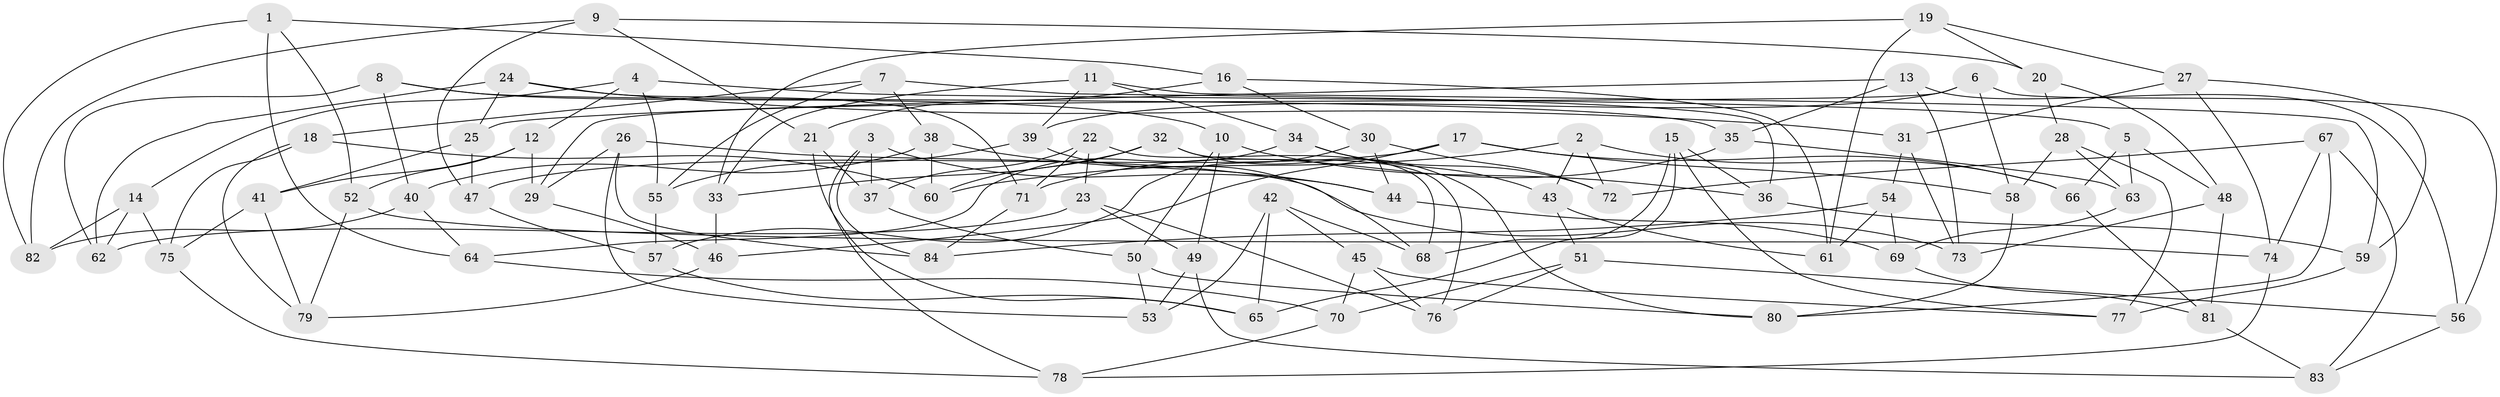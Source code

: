 // Generated by graph-tools (version 1.1) at 2025/37/03/09/25 02:37:59]
// undirected, 84 vertices, 168 edges
graph export_dot {
graph [start="1"]
  node [color=gray90,style=filled];
  1;
  2;
  3;
  4;
  5;
  6;
  7;
  8;
  9;
  10;
  11;
  12;
  13;
  14;
  15;
  16;
  17;
  18;
  19;
  20;
  21;
  22;
  23;
  24;
  25;
  26;
  27;
  28;
  29;
  30;
  31;
  32;
  33;
  34;
  35;
  36;
  37;
  38;
  39;
  40;
  41;
  42;
  43;
  44;
  45;
  46;
  47;
  48;
  49;
  50;
  51;
  52;
  53;
  54;
  55;
  56;
  57;
  58;
  59;
  60;
  61;
  62;
  63;
  64;
  65;
  66;
  67;
  68;
  69;
  70;
  71;
  72;
  73;
  74;
  75;
  76;
  77;
  78;
  79;
  80;
  81;
  82;
  83;
  84;
  1 -- 64;
  1 -- 16;
  1 -- 52;
  1 -- 82;
  2 -- 60;
  2 -- 43;
  2 -- 66;
  2 -- 72;
  3 -- 44;
  3 -- 37;
  3 -- 84;
  3 -- 78;
  4 -- 55;
  4 -- 5;
  4 -- 14;
  4 -- 12;
  5 -- 48;
  5 -- 66;
  5 -- 63;
  6 -- 39;
  6 -- 56;
  6 -- 29;
  6 -- 58;
  7 -- 55;
  7 -- 18;
  7 -- 38;
  7 -- 36;
  8 -- 35;
  8 -- 10;
  8 -- 62;
  8 -- 40;
  9 -- 47;
  9 -- 21;
  9 -- 82;
  9 -- 20;
  10 -- 36;
  10 -- 49;
  10 -- 50;
  11 -- 59;
  11 -- 34;
  11 -- 33;
  11 -- 39;
  12 -- 41;
  12 -- 52;
  12 -- 29;
  13 -- 35;
  13 -- 25;
  13 -- 73;
  13 -- 56;
  14 -- 62;
  14 -- 75;
  14 -- 82;
  15 -- 65;
  15 -- 36;
  15 -- 77;
  15 -- 68;
  16 -- 30;
  16 -- 21;
  16 -- 61;
  17 -- 58;
  17 -- 47;
  17 -- 66;
  17 -- 46;
  18 -- 79;
  18 -- 60;
  18 -- 75;
  19 -- 20;
  19 -- 33;
  19 -- 61;
  19 -- 27;
  20 -- 48;
  20 -- 28;
  21 -- 37;
  21 -- 65;
  22 -- 71;
  22 -- 23;
  22 -- 37;
  22 -- 68;
  23 -- 76;
  23 -- 62;
  23 -- 49;
  24 -- 25;
  24 -- 62;
  24 -- 71;
  24 -- 31;
  25 -- 41;
  25 -- 47;
  26 -- 73;
  26 -- 53;
  26 -- 29;
  26 -- 84;
  27 -- 59;
  27 -- 31;
  27 -- 74;
  28 -- 77;
  28 -- 58;
  28 -- 63;
  29 -- 46;
  30 -- 72;
  30 -- 44;
  30 -- 57;
  31 -- 73;
  31 -- 54;
  32 -- 33;
  32 -- 60;
  32 -- 80;
  32 -- 76;
  33 -- 46;
  34 -- 72;
  34 -- 64;
  34 -- 43;
  35 -- 71;
  35 -- 63;
  36 -- 59;
  37 -- 50;
  38 -- 44;
  38 -- 40;
  38 -- 60;
  39 -- 68;
  39 -- 55;
  40 -- 64;
  40 -- 82;
  41 -- 75;
  41 -- 79;
  42 -- 68;
  42 -- 53;
  42 -- 65;
  42 -- 45;
  43 -- 51;
  43 -- 61;
  44 -- 69;
  45 -- 76;
  45 -- 77;
  45 -- 70;
  46 -- 79;
  47 -- 57;
  48 -- 73;
  48 -- 81;
  49 -- 53;
  49 -- 83;
  50 -- 53;
  50 -- 80;
  51 -- 76;
  51 -- 56;
  51 -- 70;
  52 -- 79;
  52 -- 74;
  54 -- 61;
  54 -- 69;
  54 -- 84;
  55 -- 57;
  56 -- 83;
  57 -- 65;
  58 -- 80;
  59 -- 77;
  63 -- 69;
  64 -- 70;
  66 -- 81;
  67 -- 80;
  67 -- 74;
  67 -- 83;
  67 -- 72;
  69 -- 81;
  70 -- 78;
  71 -- 84;
  74 -- 78;
  75 -- 78;
  81 -- 83;
}
